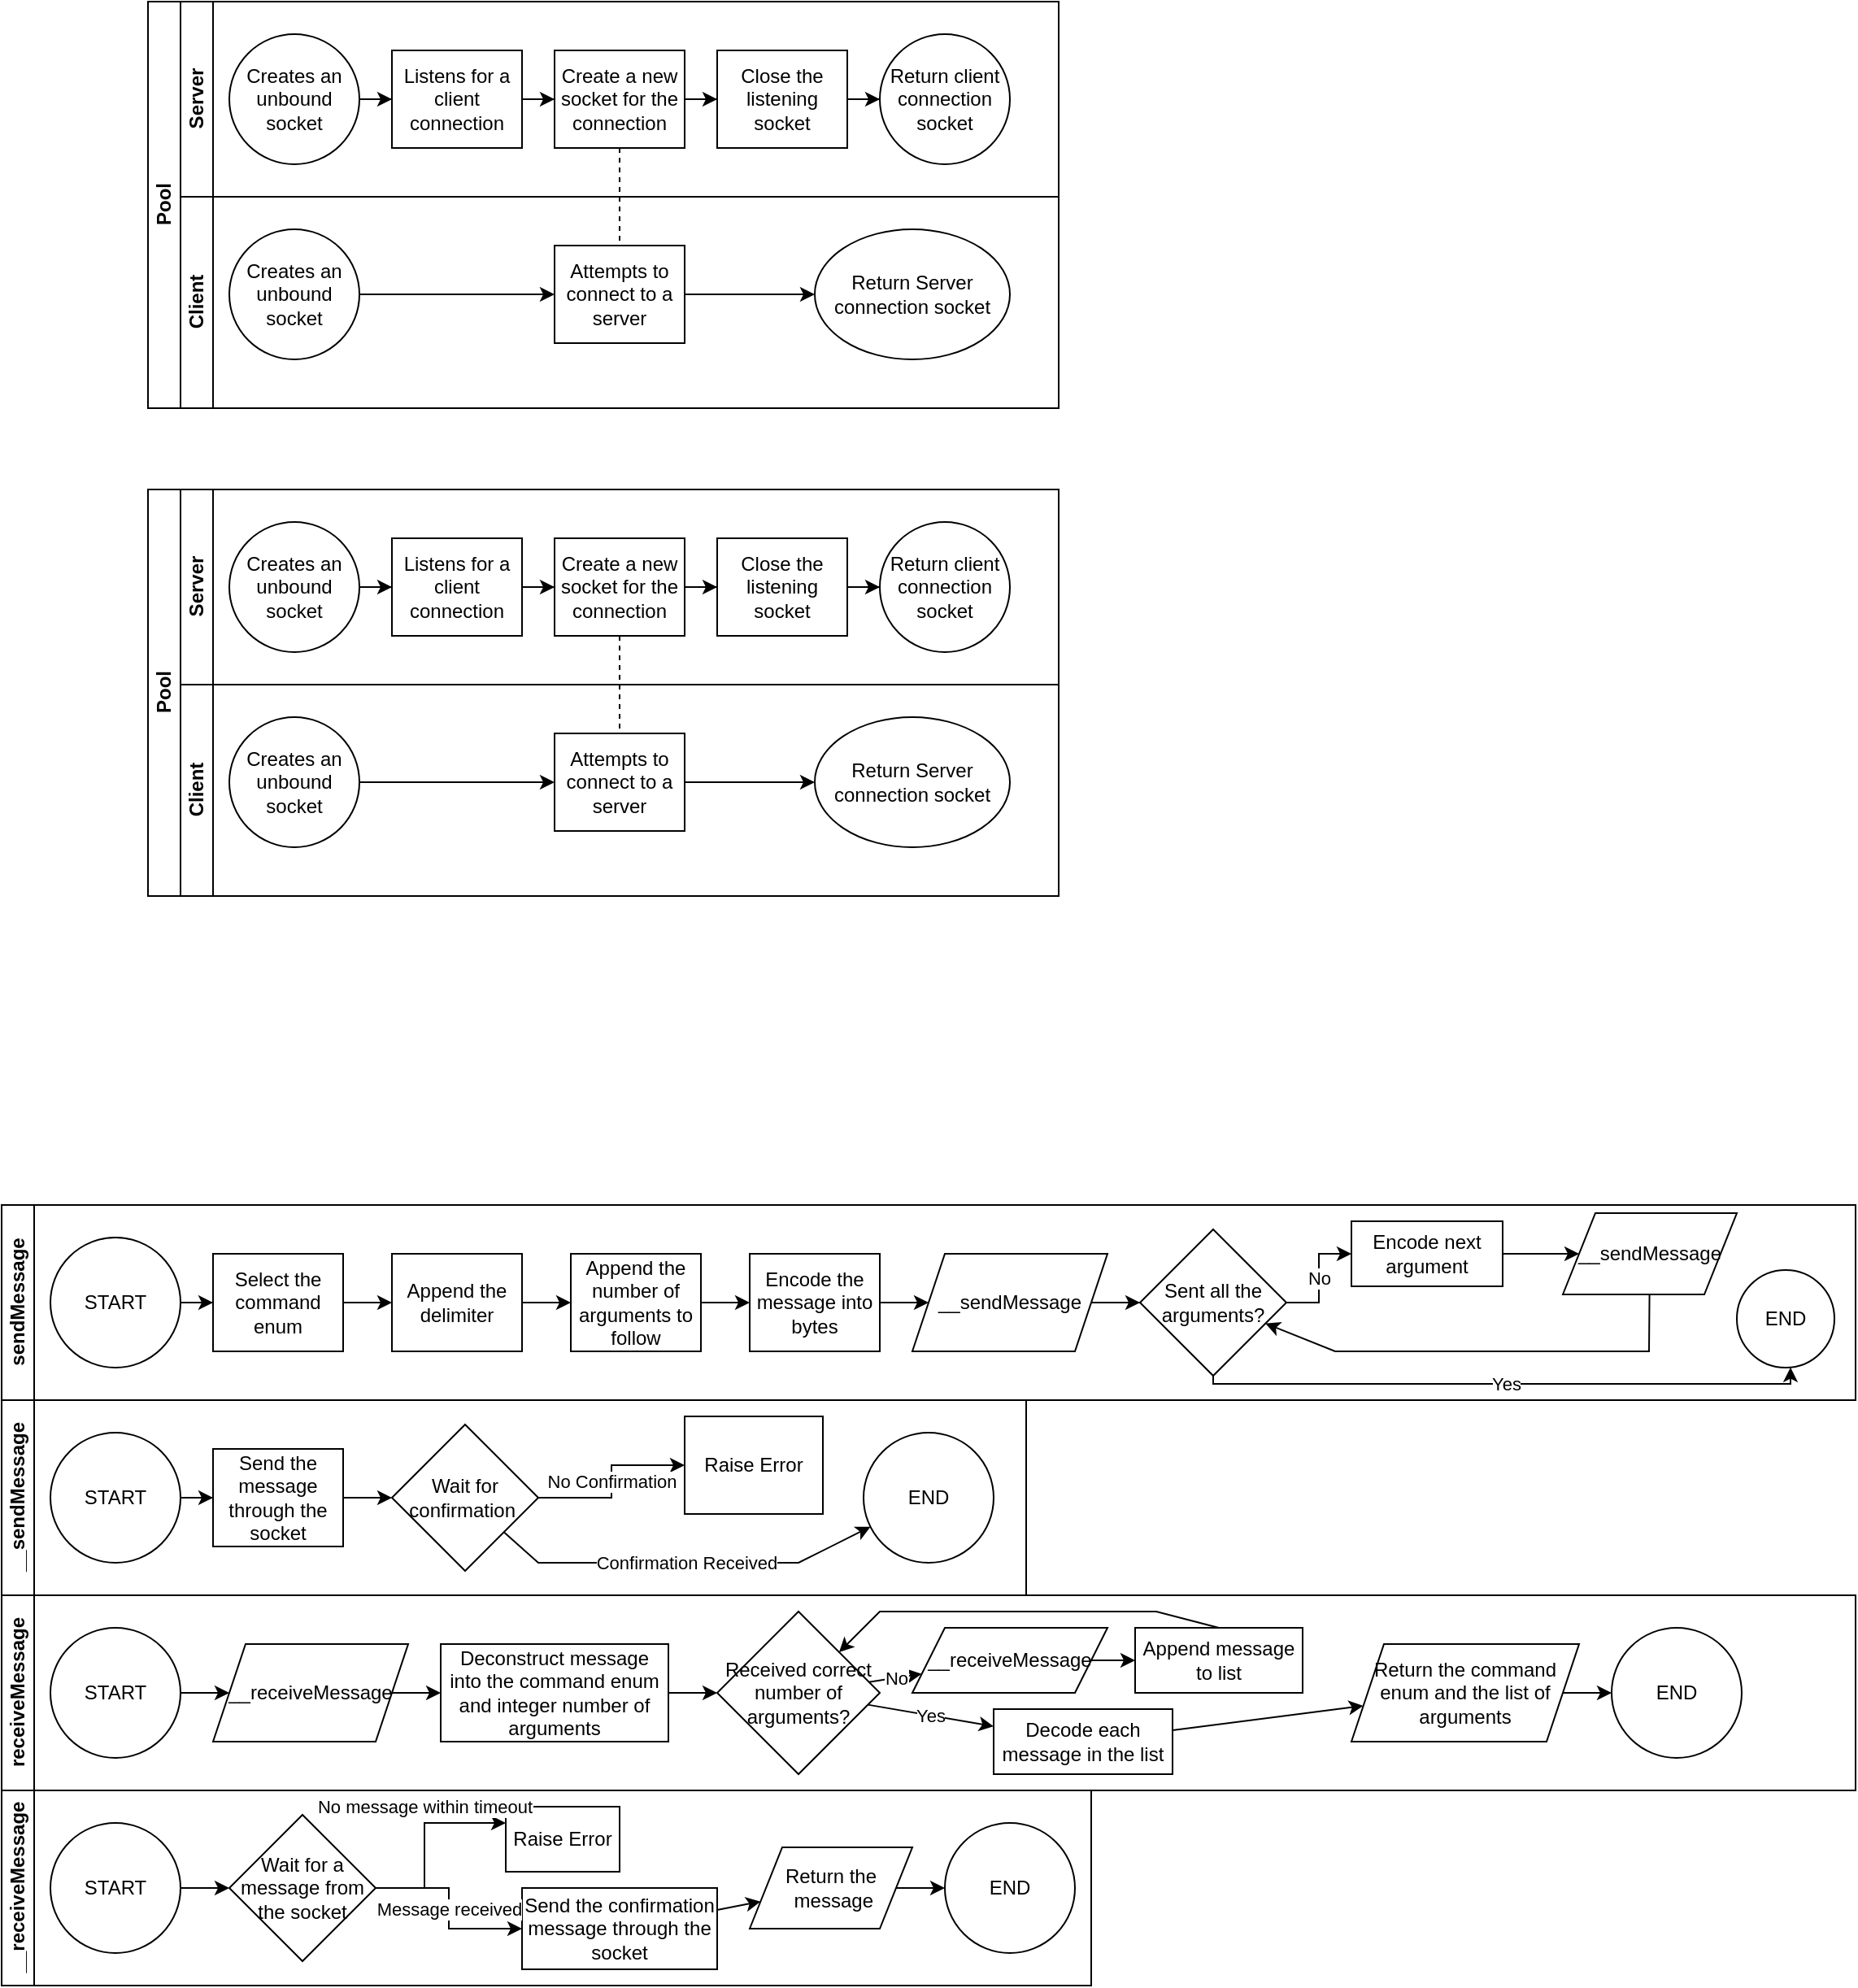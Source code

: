 <mxfile version="20.6.0" type="github">
  <diagram id="prtHgNgQTEPvFCAcTncT" name="Page-1">
    <mxGraphModel dx="1483" dy="881" grid="1" gridSize="10" guides="1" tooltips="1" connect="1" arrows="1" fold="1" page="1" pageScale="1" pageWidth="827" pageHeight="1169" math="0" shadow="0">
      <root>
        <mxCell id="0" />
        <mxCell id="1" parent="0" />
        <mxCell id="dNxyNK7c78bLwvsdeMH5-19" value="Pool" style="swimlane;html=1;childLayout=stackLayout;resizeParent=1;resizeParentMax=0;horizontal=0;startSize=20;horizontalStack=0;" parent="1" vertex="1">
          <mxGeometry x="100" y="90" width="560" height="250" as="geometry" />
        </mxCell>
        <mxCell id="dNxyNK7c78bLwvsdeMH5-27" value="" style="edgeStyle=orthogonalEdgeStyle;rounded=0;orthogonalLoop=1;jettySize=auto;html=1;dashed=1;endArrow=none;endFill=0;" parent="dNxyNK7c78bLwvsdeMH5-19" source="dNxyNK7c78bLwvsdeMH5-30" target="dNxyNK7c78bLwvsdeMH5-26" edge="1">
          <mxGeometry relative="1" as="geometry" />
        </mxCell>
        <mxCell id="dNxyNK7c78bLwvsdeMH5-20" value="Server" style="swimlane;html=1;startSize=20;horizontal=0;" parent="dNxyNK7c78bLwvsdeMH5-19" vertex="1">
          <mxGeometry x="20" width="540" height="120" as="geometry" />
        </mxCell>
        <mxCell id="P1tkEwXqQohBpj03M5yU-7" value="" style="edgeStyle=orthogonalEdgeStyle;rounded=0;orthogonalLoop=1;jettySize=auto;html=1;" parent="dNxyNK7c78bLwvsdeMH5-20" source="dNxyNK7c78bLwvsdeMH5-23" target="dNxyNK7c78bLwvsdeMH5-24" edge="1">
          <mxGeometry relative="1" as="geometry" />
        </mxCell>
        <mxCell id="dNxyNK7c78bLwvsdeMH5-23" value="Creates an unbound socket" style="ellipse;whiteSpace=wrap;html=1;" parent="dNxyNK7c78bLwvsdeMH5-20" vertex="1">
          <mxGeometry x="30" y="20" width="80" height="80" as="geometry" />
        </mxCell>
        <mxCell id="P1tkEwXqQohBpj03M5yU-3" value="" style="edgeStyle=orthogonalEdgeStyle;rounded=0;orthogonalLoop=1;jettySize=auto;html=1;" parent="dNxyNK7c78bLwvsdeMH5-20" source="dNxyNK7c78bLwvsdeMH5-24" target="dNxyNK7c78bLwvsdeMH5-30" edge="1">
          <mxGeometry relative="1" as="geometry" />
        </mxCell>
        <mxCell id="dNxyNK7c78bLwvsdeMH5-24" value="Listens for a client connection" style="rounded=0;whiteSpace=wrap;html=1;fontFamily=Helvetica;fontSize=12;fontColor=#000000;align=center;" parent="dNxyNK7c78bLwvsdeMH5-20" vertex="1">
          <mxGeometry x="130" y="30" width="80" height="60" as="geometry" />
        </mxCell>
        <mxCell id="P1tkEwXqQohBpj03M5yU-10" value="" style="edgeStyle=orthogonalEdgeStyle;rounded=0;orthogonalLoop=1;jettySize=auto;html=1;" parent="dNxyNK7c78bLwvsdeMH5-20" source="dNxyNK7c78bLwvsdeMH5-30" target="P1tkEwXqQohBpj03M5yU-9" edge="1">
          <mxGeometry relative="1" as="geometry" />
        </mxCell>
        <mxCell id="dNxyNK7c78bLwvsdeMH5-30" value="Create a new socket for the connection" style="rounded=0;whiteSpace=wrap;html=1;fontFamily=Helvetica;fontSize=12;fontColor=#000000;align=center;" parent="dNxyNK7c78bLwvsdeMH5-20" vertex="1">
          <mxGeometry x="230" y="30" width="80" height="60" as="geometry" />
        </mxCell>
        <mxCell id="dNxyNK7c78bLwvsdeMH5-32" value="Return client connection socket" style="ellipse;whiteSpace=wrap;html=1;" parent="dNxyNK7c78bLwvsdeMH5-20" vertex="1">
          <mxGeometry x="430" y="20" width="80" height="80" as="geometry" />
        </mxCell>
        <mxCell id="P1tkEwXqQohBpj03M5yU-11" value="" style="edgeStyle=orthogonalEdgeStyle;rounded=0;orthogonalLoop=1;jettySize=auto;html=1;" parent="dNxyNK7c78bLwvsdeMH5-20" source="P1tkEwXqQohBpj03M5yU-9" target="dNxyNK7c78bLwvsdeMH5-32" edge="1">
          <mxGeometry relative="1" as="geometry" />
        </mxCell>
        <mxCell id="P1tkEwXqQohBpj03M5yU-9" value="Close the listening socket" style="rounded=0;whiteSpace=wrap;html=1;fontFamily=Helvetica;fontSize=12;fontColor=#000000;align=center;" parent="dNxyNK7c78bLwvsdeMH5-20" vertex="1">
          <mxGeometry x="330" y="30" width="80" height="60" as="geometry" />
        </mxCell>
        <mxCell id="dNxyNK7c78bLwvsdeMH5-21" value="Client" style="swimlane;html=1;startSize=20;horizontal=0;" parent="dNxyNK7c78bLwvsdeMH5-19" vertex="1">
          <mxGeometry x="20" y="120" width="540" height="130" as="geometry" />
        </mxCell>
        <mxCell id="P1tkEwXqQohBpj03M5yU-14" value="" style="edgeStyle=orthogonalEdgeStyle;rounded=0;orthogonalLoop=1;jettySize=auto;html=1;" parent="dNxyNK7c78bLwvsdeMH5-21" source="dNxyNK7c78bLwvsdeMH5-26" target="P1tkEwXqQohBpj03M5yU-13" edge="1">
          <mxGeometry relative="1" as="geometry" />
        </mxCell>
        <mxCell id="dNxyNK7c78bLwvsdeMH5-26" value="Attempts to connect to a server" style="rounded=0;whiteSpace=wrap;html=1;fontFamily=Helvetica;fontSize=12;fontColor=#000000;align=center;" parent="dNxyNK7c78bLwvsdeMH5-21" vertex="1">
          <mxGeometry x="230" y="30" width="80" height="60" as="geometry" />
        </mxCell>
        <mxCell id="P1tkEwXqQohBpj03M5yU-8" value="" style="edgeStyle=orthogonalEdgeStyle;rounded=0;orthogonalLoop=1;jettySize=auto;html=1;" parent="dNxyNK7c78bLwvsdeMH5-21" source="P1tkEwXqQohBpj03M5yU-5" target="dNxyNK7c78bLwvsdeMH5-26" edge="1">
          <mxGeometry relative="1" as="geometry" />
        </mxCell>
        <mxCell id="P1tkEwXqQohBpj03M5yU-5" value="Creates an unbound socket" style="ellipse;whiteSpace=wrap;html=1;" parent="dNxyNK7c78bLwvsdeMH5-21" vertex="1">
          <mxGeometry x="30" y="20" width="80" height="80" as="geometry" />
        </mxCell>
        <mxCell id="P1tkEwXqQohBpj03M5yU-13" value="Return Server connection socket" style="ellipse;whiteSpace=wrap;html=1;" parent="dNxyNK7c78bLwvsdeMH5-21" vertex="1">
          <mxGeometry x="390" y="20" width="120" height="80" as="geometry" />
        </mxCell>
        <mxCell id="1jByo0EilKz6nTjALS8V-70" value="sendMessage" style="swimlane;html=1;startSize=20;horizontal=0;" parent="1" vertex="1">
          <mxGeometry x="10" y="830" width="1140" height="120" as="geometry" />
        </mxCell>
        <mxCell id="1jByo0EilKz6nTjALS8V-71" value="" style="edgeStyle=orthogonalEdgeStyle;rounded=0;orthogonalLoop=1;jettySize=auto;html=1;" parent="1jByo0EilKz6nTjALS8V-70" source="1jByo0EilKz6nTjALS8V-72" target="1jByo0EilKz6nTjALS8V-73" edge="1">
          <mxGeometry relative="1" as="geometry" />
        </mxCell>
        <mxCell id="1jByo0EilKz6nTjALS8V-72" value="START" style="ellipse;whiteSpace=wrap;html=1;" parent="1jByo0EilKz6nTjALS8V-70" vertex="1">
          <mxGeometry x="30" y="20" width="80" height="80" as="geometry" />
        </mxCell>
        <mxCell id="1jByo0EilKz6nTjALS8V-73" value="Select the command enum" style="rounded=0;whiteSpace=wrap;html=1;fontFamily=Helvetica;fontSize=12;fontColor=#000000;align=center;" parent="1jByo0EilKz6nTjALS8V-70" vertex="1">
          <mxGeometry x="130" y="30" width="80" height="60" as="geometry" />
        </mxCell>
        <mxCell id="1jByo0EilKz6nTjALS8V-74" value="" style="edgeStyle=orthogonalEdgeStyle;rounded=0;orthogonalLoop=1;jettySize=auto;html=1;" parent="1jByo0EilKz6nTjALS8V-70" source="1jByo0EilKz6nTjALS8V-75" target="1jByo0EilKz6nTjALS8V-78" edge="1">
          <mxGeometry relative="1" as="geometry" />
        </mxCell>
        <mxCell id="1jByo0EilKz6nTjALS8V-75" value="Append the delimiter" style="rounded=0;whiteSpace=wrap;html=1;fontFamily=Helvetica;fontSize=12;fontColor=#000000;align=center;" parent="1jByo0EilKz6nTjALS8V-70" vertex="1">
          <mxGeometry x="240" y="30" width="80" height="60" as="geometry" />
        </mxCell>
        <mxCell id="1jByo0EilKz6nTjALS8V-76" value="" style="edgeStyle=orthogonalEdgeStyle;rounded=0;orthogonalLoop=1;jettySize=auto;html=1;" parent="1jByo0EilKz6nTjALS8V-70" source="1jByo0EilKz6nTjALS8V-73" target="1jByo0EilKz6nTjALS8V-75" edge="1">
          <mxGeometry relative="1" as="geometry" />
        </mxCell>
        <mxCell id="1jByo0EilKz6nTjALS8V-77" value="" style="edgeStyle=orthogonalEdgeStyle;rounded=0;orthogonalLoop=1;jettySize=auto;html=1;" parent="1jByo0EilKz6nTjALS8V-70" source="1jByo0EilKz6nTjALS8V-78" target="1jByo0EilKz6nTjALS8V-80" edge="1">
          <mxGeometry relative="1" as="geometry" />
        </mxCell>
        <mxCell id="1jByo0EilKz6nTjALS8V-78" value="Append the number of arguments to follow" style="rounded=0;whiteSpace=wrap;html=1;fontFamily=Helvetica;fontSize=12;fontColor=#000000;align=center;" parent="1jByo0EilKz6nTjALS8V-70" vertex="1">
          <mxGeometry x="350" y="30" width="80" height="60" as="geometry" />
        </mxCell>
        <mxCell id="1jByo0EilKz6nTjALS8V-80" value="Encode the message into bytes" style="rounded=0;whiteSpace=wrap;html=1;fontFamily=Helvetica;fontSize=12;fontColor=#000000;align=center;" parent="1jByo0EilKz6nTjALS8V-70" vertex="1">
          <mxGeometry x="460" y="30" width="80" height="60" as="geometry" />
        </mxCell>
        <mxCell id="1jByo0EilKz6nTjALS8V-84" value="" style="edgeStyle=orthogonalEdgeStyle;rounded=0;orthogonalLoop=1;jettySize=auto;html=1;" parent="1jByo0EilKz6nTjALS8V-70" source="1jByo0EilKz6nTjALS8V-80" target="1jByo0EilKz6nTjALS8V-85" edge="1">
          <mxGeometry relative="1" as="geometry">
            <mxPoint x="570" y="60.0" as="targetPoint" />
          </mxGeometry>
        </mxCell>
        <mxCell id="1jByo0EilKz6nTjALS8V-85" value="__sendMessage" style="shape=parallelogram;perimeter=parallelogramPerimeter;whiteSpace=wrap;html=1;fixedSize=1;" parent="1jByo0EilKz6nTjALS8V-70" vertex="1">
          <mxGeometry x="560" y="30" width="120" height="60" as="geometry" />
        </mxCell>
        <mxCell id="1jByo0EilKz6nTjALS8V-86" value="Sent all the arguments?" style="rhombus;whiteSpace=wrap;html=1;" parent="1jByo0EilKz6nTjALS8V-70" vertex="1">
          <mxGeometry x="700" y="15" width="90" height="90" as="geometry" />
        </mxCell>
        <mxCell id="1jByo0EilKz6nTjALS8V-87" value="" style="edgeStyle=orthogonalEdgeStyle;rounded=0;orthogonalLoop=1;jettySize=auto;html=1;" parent="1jByo0EilKz6nTjALS8V-70" source="1jByo0EilKz6nTjALS8V-85" target="1jByo0EilKz6nTjALS8V-86" edge="1">
          <mxGeometry relative="1" as="geometry" />
        </mxCell>
        <mxCell id="1jByo0EilKz6nTjALS8V-88" value="Encode next argument" style="whiteSpace=wrap;html=1;" parent="1jByo0EilKz6nTjALS8V-70" vertex="1">
          <mxGeometry x="830" y="10" width="93" height="40" as="geometry" />
        </mxCell>
        <mxCell id="1jByo0EilKz6nTjALS8V-89" value="No" style="edgeStyle=orthogonalEdgeStyle;rounded=0;orthogonalLoop=1;jettySize=auto;html=1;" parent="1jByo0EilKz6nTjALS8V-70" source="1jByo0EilKz6nTjALS8V-86" target="1jByo0EilKz6nTjALS8V-88" edge="1">
          <mxGeometry relative="1" as="geometry" />
        </mxCell>
        <mxCell id="1jByo0EilKz6nTjALS8V-90" value="__sendMessage" style="shape=parallelogram;perimeter=parallelogramPerimeter;whiteSpace=wrap;html=1;fixedSize=1;" parent="1jByo0EilKz6nTjALS8V-70" vertex="1">
          <mxGeometry x="960" y="5" width="107" height="50" as="geometry" />
        </mxCell>
        <mxCell id="1jByo0EilKz6nTjALS8V-91" value="" style="edgeStyle=orthogonalEdgeStyle;rounded=0;orthogonalLoop=1;jettySize=auto;html=1;" parent="1jByo0EilKz6nTjALS8V-70" source="1jByo0EilKz6nTjALS8V-88" target="1jByo0EilKz6nTjALS8V-90" edge="1">
          <mxGeometry relative="1" as="geometry">
            <mxPoint x="940" y="90" as="sourcePoint" />
            <mxPoint x="710.0" y="70.0" as="targetPoint" />
          </mxGeometry>
        </mxCell>
        <mxCell id="1jByo0EilKz6nTjALS8V-92" value="END" style="ellipse;whiteSpace=wrap;html=1;" parent="1jByo0EilKz6nTjALS8V-70" vertex="1">
          <mxGeometry x="1067" y="40" width="60" height="60" as="geometry" />
        </mxCell>
        <mxCell id="1jByo0EilKz6nTjALS8V-93" value="Yes" style="edgeStyle=orthogonalEdgeStyle;rounded=0;orthogonalLoop=1;jettySize=auto;html=1;" parent="1jByo0EilKz6nTjALS8V-70" source="1jByo0EilKz6nTjALS8V-86" target="1jByo0EilKz6nTjALS8V-92" edge="1">
          <mxGeometry relative="1" as="geometry">
            <Array as="points">
              <mxPoint x="745" y="110" />
              <mxPoint x="1100" y="110" />
            </Array>
          </mxGeometry>
        </mxCell>
        <mxCell id="1jByo0EilKz6nTjALS8V-94" value="" style="endArrow=classic;html=1;rounded=0;" parent="1jByo0EilKz6nTjALS8V-70" source="1jByo0EilKz6nTjALS8V-90" target="1jByo0EilKz6nTjALS8V-86" edge="1">
          <mxGeometry width="50" height="50" relative="1" as="geometry">
            <mxPoint x="820" y="50" as="sourcePoint" />
            <mxPoint x="870" as="targetPoint" />
            <Array as="points">
              <mxPoint x="1013" y="90" />
              <mxPoint x="820" y="90" />
            </Array>
          </mxGeometry>
        </mxCell>
        <mxCell id="1jByo0EilKz6nTjALS8V-95" value="__sendMessage" style="swimlane;html=1;startSize=20;horizontal=0;" parent="1" vertex="1">
          <mxGeometry x="10" y="950" width="630" height="120" as="geometry" />
        </mxCell>
        <mxCell id="1jByo0EilKz6nTjALS8V-96" value="" style="edgeStyle=orthogonalEdgeStyle;rounded=0;orthogonalLoop=1;jettySize=auto;html=1;" parent="1jByo0EilKz6nTjALS8V-95" source="1jByo0EilKz6nTjALS8V-97" target="1jByo0EilKz6nTjALS8V-98" edge="1">
          <mxGeometry relative="1" as="geometry" />
        </mxCell>
        <mxCell id="1jByo0EilKz6nTjALS8V-97" value="START" style="ellipse;whiteSpace=wrap;html=1;" parent="1jByo0EilKz6nTjALS8V-95" vertex="1">
          <mxGeometry x="30" y="20" width="80" height="80" as="geometry" />
        </mxCell>
        <mxCell id="1jByo0EilKz6nTjALS8V-98" value="Send the message through the socket" style="rounded=0;whiteSpace=wrap;html=1;fontFamily=Helvetica;fontSize=12;fontColor=#000000;align=center;" parent="1jByo0EilKz6nTjALS8V-95" vertex="1">
          <mxGeometry x="130" y="30" width="80" height="60" as="geometry" />
        </mxCell>
        <mxCell id="1jByo0EilKz6nTjALS8V-101" value="" style="edgeStyle=orthogonalEdgeStyle;rounded=0;orthogonalLoop=1;jettySize=auto;html=1;" parent="1jByo0EilKz6nTjALS8V-95" source="1jByo0EilKz6nTjALS8V-98" edge="1">
          <mxGeometry relative="1" as="geometry">
            <mxPoint x="240" y="60.0" as="targetPoint" />
          </mxGeometry>
        </mxCell>
        <mxCell id="1jByo0EilKz6nTjALS8V-116" value="Wait for confirmation&amp;nbsp;" style="rhombus;whiteSpace=wrap;html=1;" parent="1jByo0EilKz6nTjALS8V-95" vertex="1">
          <mxGeometry x="240" y="15" width="90" height="90" as="geometry" />
        </mxCell>
        <mxCell id="1jByo0EilKz6nTjALS8V-117" value="Raise Error" style="whiteSpace=wrap;html=1;" parent="1jByo0EilKz6nTjALS8V-95" vertex="1">
          <mxGeometry x="420" y="10" width="85" height="60" as="geometry" />
        </mxCell>
        <mxCell id="1jByo0EilKz6nTjALS8V-118" value="No Confirmation" style="edgeStyle=orthogonalEdgeStyle;rounded=0;orthogonalLoop=1;jettySize=auto;html=1;" parent="1jByo0EilKz6nTjALS8V-95" source="1jByo0EilKz6nTjALS8V-116" target="1jByo0EilKz6nTjALS8V-117" edge="1">
          <mxGeometry relative="1" as="geometry" />
        </mxCell>
        <mxCell id="1jByo0EilKz6nTjALS8V-120" value="END" style="ellipse;whiteSpace=wrap;html=1;" parent="1jByo0EilKz6nTjALS8V-95" vertex="1">
          <mxGeometry x="530" y="20" width="80" height="80" as="geometry" />
        </mxCell>
        <mxCell id="1jByo0EilKz6nTjALS8V-121" value="Confirmation Received" style="endArrow=classic;html=1;rounded=0;" parent="1jByo0EilKz6nTjALS8V-95" source="1jByo0EilKz6nTjALS8V-116" target="1jByo0EilKz6nTjALS8V-120" edge="1">
          <mxGeometry width="50" height="50" relative="1" as="geometry">
            <mxPoint x="390" y="120" as="sourcePoint" />
            <mxPoint x="440" y="70" as="targetPoint" />
            <Array as="points">
              <mxPoint x="330" y="100" />
              <mxPoint x="490" y="100" />
            </Array>
          </mxGeometry>
        </mxCell>
        <mxCell id="batxFbvYJWx2iKTPdNKd-1" value="receiveMessage" style="swimlane;html=1;startSize=20;horizontal=0;" vertex="1" parent="1">
          <mxGeometry x="10" y="1070" width="1140" height="120" as="geometry" />
        </mxCell>
        <mxCell id="batxFbvYJWx2iKTPdNKd-3" value="START" style="ellipse;whiteSpace=wrap;html=1;" vertex="1" parent="batxFbvYJWx2iKTPdNKd-1">
          <mxGeometry x="30" y="20" width="80" height="80" as="geometry" />
        </mxCell>
        <mxCell id="batxFbvYJWx2iKTPdNKd-12" value="__receiveMessage" style="shape=parallelogram;perimeter=parallelogramPerimeter;whiteSpace=wrap;html=1;fixedSize=1;" vertex="1" parent="batxFbvYJWx2iKTPdNKd-1">
          <mxGeometry x="130" y="30" width="120" height="60" as="geometry" />
        </mxCell>
        <mxCell id="batxFbvYJWx2iKTPdNKd-38" value="" style="endArrow=classic;html=1;rounded=0;" edge="1" parent="batxFbvYJWx2iKTPdNKd-1" source="batxFbvYJWx2iKTPdNKd-3" target="batxFbvYJWx2iKTPdNKd-12">
          <mxGeometry width="50" height="50" relative="1" as="geometry">
            <mxPoint x="390" y="70" as="sourcePoint" />
            <mxPoint x="440" y="20" as="targetPoint" />
          </mxGeometry>
        </mxCell>
        <mxCell id="batxFbvYJWx2iKTPdNKd-39" value="Deconstruct message into the command enum and integer number of arguments" style="whiteSpace=wrap;html=1;" vertex="1" parent="batxFbvYJWx2iKTPdNKd-1">
          <mxGeometry x="270" y="30" width="140" height="60" as="geometry" />
        </mxCell>
        <mxCell id="batxFbvYJWx2iKTPdNKd-40" value="Received correct number of arguments?" style="rhombus;whiteSpace=wrap;html=1;" vertex="1" parent="batxFbvYJWx2iKTPdNKd-1">
          <mxGeometry x="440" y="10" width="100" height="100" as="geometry" />
        </mxCell>
        <mxCell id="batxFbvYJWx2iKTPdNKd-41" value="__receiveMessage" style="shape=parallelogram;perimeter=parallelogramPerimeter;whiteSpace=wrap;html=1;fixedSize=1;" vertex="1" parent="batxFbvYJWx2iKTPdNKd-1">
          <mxGeometry x="560" y="20" width="120" height="40" as="geometry" />
        </mxCell>
        <mxCell id="batxFbvYJWx2iKTPdNKd-42" value="Append message to list" style="rounded=0;whiteSpace=wrap;html=1;" vertex="1" parent="batxFbvYJWx2iKTPdNKd-1">
          <mxGeometry x="697" y="20" width="103" height="40" as="geometry" />
        </mxCell>
        <mxCell id="batxFbvYJWx2iKTPdNKd-43" value="Decode each message in the list" style="rounded=0;whiteSpace=wrap;html=1;" vertex="1" parent="batxFbvYJWx2iKTPdNKd-1">
          <mxGeometry x="610" y="70" width="110" height="40" as="geometry" />
        </mxCell>
        <mxCell id="batxFbvYJWx2iKTPdNKd-44" value="END" style="ellipse;whiteSpace=wrap;html=1;" vertex="1" parent="batxFbvYJWx2iKTPdNKd-1">
          <mxGeometry x="990" y="20" width="80" height="80" as="geometry" />
        </mxCell>
        <mxCell id="batxFbvYJWx2iKTPdNKd-45" value="Return the command enum and the list of arguments" style="shape=parallelogram;perimeter=parallelogramPerimeter;whiteSpace=wrap;html=1;fixedSize=1;" vertex="1" parent="batxFbvYJWx2iKTPdNKd-1">
          <mxGeometry x="830" y="30" width="140" height="60" as="geometry" />
        </mxCell>
        <mxCell id="batxFbvYJWx2iKTPdNKd-46" value="" style="endArrow=classic;html=1;rounded=0;" edge="1" parent="batxFbvYJWx2iKTPdNKd-1" source="batxFbvYJWx2iKTPdNKd-12" target="batxFbvYJWx2iKTPdNKd-39">
          <mxGeometry width="50" height="50" relative="1" as="geometry">
            <mxPoint x="120" y="70.0" as="sourcePoint" />
            <mxPoint x="150" y="70.0" as="targetPoint" />
          </mxGeometry>
        </mxCell>
        <mxCell id="batxFbvYJWx2iKTPdNKd-47" value="" style="endArrow=classic;html=1;rounded=0;" edge="1" parent="batxFbvYJWx2iKTPdNKd-1" source="batxFbvYJWx2iKTPdNKd-39" target="batxFbvYJWx2iKTPdNKd-40">
          <mxGeometry width="50" height="50" relative="1" as="geometry">
            <mxPoint x="130" y="80.0" as="sourcePoint" />
            <mxPoint x="160" y="80.0" as="targetPoint" />
          </mxGeometry>
        </mxCell>
        <mxCell id="batxFbvYJWx2iKTPdNKd-48" value="No" style="endArrow=classic;html=1;rounded=0;" edge="1" parent="batxFbvYJWx2iKTPdNKd-1" source="batxFbvYJWx2iKTPdNKd-40" target="batxFbvYJWx2iKTPdNKd-41">
          <mxGeometry width="50" height="50" relative="1" as="geometry">
            <mxPoint x="140" y="90.0" as="sourcePoint" />
            <mxPoint x="170" y="90.0" as="targetPoint" />
          </mxGeometry>
        </mxCell>
        <mxCell id="batxFbvYJWx2iKTPdNKd-49" value="Yes" style="endArrow=classic;html=1;rounded=0;" edge="1" parent="batxFbvYJWx2iKTPdNKd-1" source="batxFbvYJWx2iKTPdNKd-40" target="batxFbvYJWx2iKTPdNKd-43">
          <mxGeometry width="50" height="50" relative="1" as="geometry">
            <mxPoint x="150" y="100.0" as="sourcePoint" />
            <mxPoint x="180" y="100.0" as="targetPoint" />
          </mxGeometry>
        </mxCell>
        <mxCell id="batxFbvYJWx2iKTPdNKd-50" value="" style="endArrow=classic;html=1;rounded=0;" edge="1" parent="batxFbvYJWx2iKTPdNKd-1" source="batxFbvYJWx2iKTPdNKd-41" target="batxFbvYJWx2iKTPdNKd-42">
          <mxGeometry width="50" height="50" relative="1" as="geometry">
            <mxPoint x="160" y="110.0" as="sourcePoint" />
            <mxPoint x="190" y="110.0" as="targetPoint" />
          </mxGeometry>
        </mxCell>
        <mxCell id="batxFbvYJWx2iKTPdNKd-51" value="" style="endArrow=classic;html=1;rounded=0;exitX=0.5;exitY=0;exitDx=0;exitDy=0;" edge="1" parent="batxFbvYJWx2iKTPdNKd-1" source="batxFbvYJWx2iKTPdNKd-42" target="batxFbvYJWx2iKTPdNKd-40">
          <mxGeometry width="50" height="50" relative="1" as="geometry">
            <mxPoint x="170" y="120.0" as="sourcePoint" />
            <mxPoint x="200" y="120.0" as="targetPoint" />
            <Array as="points">
              <mxPoint x="710" y="10" />
              <mxPoint x="540" y="10" />
            </Array>
          </mxGeometry>
        </mxCell>
        <mxCell id="batxFbvYJWx2iKTPdNKd-52" value="" style="endArrow=classic;html=1;rounded=0;" edge="1" parent="batxFbvYJWx2iKTPdNKd-1" source="batxFbvYJWx2iKTPdNKd-43" target="batxFbvYJWx2iKTPdNKd-45">
          <mxGeometry width="50" height="50" relative="1" as="geometry">
            <mxPoint x="680" y="50.0" as="sourcePoint" />
            <mxPoint x="707.0" y="50.0" as="targetPoint" />
          </mxGeometry>
        </mxCell>
        <mxCell id="batxFbvYJWx2iKTPdNKd-53" value="" style="endArrow=classic;html=1;rounded=0;" edge="1" parent="batxFbvYJWx2iKTPdNKd-1" source="batxFbvYJWx2iKTPdNKd-45" target="batxFbvYJWx2iKTPdNKd-44">
          <mxGeometry width="50" height="50" relative="1" as="geometry">
            <mxPoint x="690" y="60.0" as="sourcePoint" />
            <mxPoint x="717.0" y="60.0" as="targetPoint" />
          </mxGeometry>
        </mxCell>
        <mxCell id="batxFbvYJWx2iKTPdNKd-22" value="__receiveMessage" style="swimlane;html=1;startSize=20;horizontal=0;" vertex="1" parent="1">
          <mxGeometry x="10" y="1190" width="670" height="120" as="geometry" />
        </mxCell>
        <mxCell id="batxFbvYJWx2iKTPdNKd-32" value="" style="edgeStyle=orthogonalEdgeStyle;rounded=0;orthogonalLoop=1;jettySize=auto;html=1;" edge="1" parent="batxFbvYJWx2iKTPdNKd-22" source="batxFbvYJWx2iKTPdNKd-24" target="batxFbvYJWx2iKTPdNKd-27">
          <mxGeometry relative="1" as="geometry" />
        </mxCell>
        <mxCell id="batxFbvYJWx2iKTPdNKd-24" value="START" style="ellipse;whiteSpace=wrap;html=1;" vertex="1" parent="batxFbvYJWx2iKTPdNKd-22">
          <mxGeometry x="30" y="20" width="80" height="80" as="geometry" />
        </mxCell>
        <mxCell id="batxFbvYJWx2iKTPdNKd-27" value="Wait for a message from the socket" style="rhombus;whiteSpace=wrap;html=1;" vertex="1" parent="batxFbvYJWx2iKTPdNKd-22">
          <mxGeometry x="140" y="15" width="90" height="90" as="geometry" />
        </mxCell>
        <mxCell id="batxFbvYJWx2iKTPdNKd-28" value="Raise Error" style="whiteSpace=wrap;html=1;" vertex="1" parent="batxFbvYJWx2iKTPdNKd-22">
          <mxGeometry x="310" y="10" width="70" height="40" as="geometry" />
        </mxCell>
        <mxCell id="batxFbvYJWx2iKTPdNKd-29" value="No message within timeout" style="edgeStyle=orthogonalEdgeStyle;rounded=0;orthogonalLoop=1;jettySize=auto;html=1;" edge="1" parent="batxFbvYJWx2iKTPdNKd-22" source="batxFbvYJWx2iKTPdNKd-27" target="batxFbvYJWx2iKTPdNKd-28">
          <mxGeometry x="0.167" y="10" relative="1" as="geometry">
            <Array as="points">
              <mxPoint x="260" y="60" />
              <mxPoint x="260" y="20" />
            </Array>
            <mxPoint as="offset" />
          </mxGeometry>
        </mxCell>
        <mxCell id="batxFbvYJWx2iKTPdNKd-30" value="END" style="ellipse;whiteSpace=wrap;html=1;" vertex="1" parent="batxFbvYJWx2iKTPdNKd-22">
          <mxGeometry x="580" y="20" width="80" height="80" as="geometry" />
        </mxCell>
        <mxCell id="batxFbvYJWx2iKTPdNKd-33" value="Send the confirmation message through the socket" style="rounded=0;whiteSpace=wrap;html=1;fontFamily=Helvetica;fontSize=12;fontColor=#000000;align=center;" vertex="1" parent="batxFbvYJWx2iKTPdNKd-22">
          <mxGeometry x="320" y="60" width="120" height="50" as="geometry" />
        </mxCell>
        <mxCell id="batxFbvYJWx2iKTPdNKd-34" value="Message received" style="edgeStyle=orthogonalEdgeStyle;rounded=0;orthogonalLoop=1;jettySize=auto;html=1;" edge="1" parent="batxFbvYJWx2iKTPdNKd-22" source="batxFbvYJWx2iKTPdNKd-27" target="batxFbvYJWx2iKTPdNKd-33">
          <mxGeometry relative="1" as="geometry">
            <mxPoint x="120" y="-70" as="sourcePoint" />
            <mxPoint x="140" y="-70" as="targetPoint" />
          </mxGeometry>
        </mxCell>
        <mxCell id="batxFbvYJWx2iKTPdNKd-35" value="Return the&lt;br&gt;&amp;nbsp;message" style="shape=parallelogram;perimeter=parallelogramPerimeter;whiteSpace=wrap;html=1;fixedSize=1;" vertex="1" parent="batxFbvYJWx2iKTPdNKd-22">
          <mxGeometry x="460" y="35" width="100" height="50" as="geometry" />
        </mxCell>
        <mxCell id="batxFbvYJWx2iKTPdNKd-36" value="" style="endArrow=classic;html=1;rounded=0;" edge="1" parent="batxFbvYJWx2iKTPdNKd-22" source="batxFbvYJWx2iKTPdNKd-33" target="batxFbvYJWx2iKTPdNKd-35">
          <mxGeometry width="50" height="50" relative="1" as="geometry">
            <mxPoint x="390" y="-10" as="sourcePoint" />
            <mxPoint x="440" y="-60" as="targetPoint" />
          </mxGeometry>
        </mxCell>
        <mxCell id="batxFbvYJWx2iKTPdNKd-37" value="" style="endArrow=classic;html=1;rounded=0;" edge="1" parent="batxFbvYJWx2iKTPdNKd-22" source="batxFbvYJWx2iKTPdNKd-35" target="batxFbvYJWx2iKTPdNKd-30">
          <mxGeometry width="50" height="50" relative="1" as="geometry">
            <mxPoint x="390" y="-10" as="sourcePoint" />
            <mxPoint x="440" y="-60" as="targetPoint" />
          </mxGeometry>
        </mxCell>
        <mxCell id="batxFbvYJWx2iKTPdNKd-116" value="Pool" style="swimlane;html=1;childLayout=stackLayout;resizeParent=1;resizeParentMax=0;horizontal=0;startSize=20;horizontalStack=0;" vertex="1" parent="1">
          <mxGeometry x="100" y="390" width="560" height="250" as="geometry" />
        </mxCell>
        <mxCell id="batxFbvYJWx2iKTPdNKd-117" value="" style="edgeStyle=orthogonalEdgeStyle;rounded=0;orthogonalLoop=1;jettySize=auto;html=1;dashed=1;endArrow=none;endFill=0;" edge="1" parent="batxFbvYJWx2iKTPdNKd-116" source="batxFbvYJWx2iKTPdNKd-124" target="batxFbvYJWx2iKTPdNKd-130">
          <mxGeometry relative="1" as="geometry" />
        </mxCell>
        <mxCell id="batxFbvYJWx2iKTPdNKd-118" value="Server" style="swimlane;html=1;startSize=20;horizontal=0;" vertex="1" parent="batxFbvYJWx2iKTPdNKd-116">
          <mxGeometry x="20" width="540" height="120" as="geometry" />
        </mxCell>
        <mxCell id="batxFbvYJWx2iKTPdNKd-119" value="" style="edgeStyle=orthogonalEdgeStyle;rounded=0;orthogonalLoop=1;jettySize=auto;html=1;" edge="1" parent="batxFbvYJWx2iKTPdNKd-118" source="batxFbvYJWx2iKTPdNKd-120" target="batxFbvYJWx2iKTPdNKd-122">
          <mxGeometry relative="1" as="geometry" />
        </mxCell>
        <mxCell id="batxFbvYJWx2iKTPdNKd-120" value="Creates an unbound socket" style="ellipse;whiteSpace=wrap;html=1;" vertex="1" parent="batxFbvYJWx2iKTPdNKd-118">
          <mxGeometry x="30" y="20" width="80" height="80" as="geometry" />
        </mxCell>
        <mxCell id="batxFbvYJWx2iKTPdNKd-121" value="" style="edgeStyle=orthogonalEdgeStyle;rounded=0;orthogonalLoop=1;jettySize=auto;html=1;" edge="1" parent="batxFbvYJWx2iKTPdNKd-118" source="batxFbvYJWx2iKTPdNKd-122" target="batxFbvYJWx2iKTPdNKd-124">
          <mxGeometry relative="1" as="geometry" />
        </mxCell>
        <mxCell id="batxFbvYJWx2iKTPdNKd-122" value="Listens for a client connection" style="rounded=0;whiteSpace=wrap;html=1;fontFamily=Helvetica;fontSize=12;fontColor=#000000;align=center;" vertex="1" parent="batxFbvYJWx2iKTPdNKd-118">
          <mxGeometry x="130" y="30" width="80" height="60" as="geometry" />
        </mxCell>
        <mxCell id="batxFbvYJWx2iKTPdNKd-123" value="" style="edgeStyle=orthogonalEdgeStyle;rounded=0;orthogonalLoop=1;jettySize=auto;html=1;" edge="1" parent="batxFbvYJWx2iKTPdNKd-118" source="batxFbvYJWx2iKTPdNKd-124" target="batxFbvYJWx2iKTPdNKd-127">
          <mxGeometry relative="1" as="geometry" />
        </mxCell>
        <mxCell id="batxFbvYJWx2iKTPdNKd-124" value="Create a new socket for the connection" style="rounded=0;whiteSpace=wrap;html=1;fontFamily=Helvetica;fontSize=12;fontColor=#000000;align=center;" vertex="1" parent="batxFbvYJWx2iKTPdNKd-118">
          <mxGeometry x="230" y="30" width="80" height="60" as="geometry" />
        </mxCell>
        <mxCell id="batxFbvYJWx2iKTPdNKd-125" value="Return client connection socket" style="ellipse;whiteSpace=wrap;html=1;" vertex="1" parent="batxFbvYJWx2iKTPdNKd-118">
          <mxGeometry x="430" y="20" width="80" height="80" as="geometry" />
        </mxCell>
        <mxCell id="batxFbvYJWx2iKTPdNKd-126" value="" style="edgeStyle=orthogonalEdgeStyle;rounded=0;orthogonalLoop=1;jettySize=auto;html=1;" edge="1" parent="batxFbvYJWx2iKTPdNKd-118" source="batxFbvYJWx2iKTPdNKd-127" target="batxFbvYJWx2iKTPdNKd-125">
          <mxGeometry relative="1" as="geometry" />
        </mxCell>
        <mxCell id="batxFbvYJWx2iKTPdNKd-127" value="Close the listening socket" style="rounded=0;whiteSpace=wrap;html=1;fontFamily=Helvetica;fontSize=12;fontColor=#000000;align=center;" vertex="1" parent="batxFbvYJWx2iKTPdNKd-118">
          <mxGeometry x="330" y="30" width="80" height="60" as="geometry" />
        </mxCell>
        <mxCell id="batxFbvYJWx2iKTPdNKd-128" value="Client" style="swimlane;html=1;startSize=20;horizontal=0;" vertex="1" parent="batxFbvYJWx2iKTPdNKd-116">
          <mxGeometry x="20" y="120" width="540" height="130" as="geometry" />
        </mxCell>
        <mxCell id="batxFbvYJWx2iKTPdNKd-129" value="" style="edgeStyle=orthogonalEdgeStyle;rounded=0;orthogonalLoop=1;jettySize=auto;html=1;" edge="1" parent="batxFbvYJWx2iKTPdNKd-128" source="batxFbvYJWx2iKTPdNKd-130" target="batxFbvYJWx2iKTPdNKd-133">
          <mxGeometry relative="1" as="geometry" />
        </mxCell>
        <mxCell id="batxFbvYJWx2iKTPdNKd-130" value="Attempts to connect to a server" style="rounded=0;whiteSpace=wrap;html=1;fontFamily=Helvetica;fontSize=12;fontColor=#000000;align=center;" vertex="1" parent="batxFbvYJWx2iKTPdNKd-128">
          <mxGeometry x="230" y="30" width="80" height="60" as="geometry" />
        </mxCell>
        <mxCell id="batxFbvYJWx2iKTPdNKd-131" value="" style="edgeStyle=orthogonalEdgeStyle;rounded=0;orthogonalLoop=1;jettySize=auto;html=1;" edge="1" parent="batxFbvYJWx2iKTPdNKd-128" source="batxFbvYJWx2iKTPdNKd-132" target="batxFbvYJWx2iKTPdNKd-130">
          <mxGeometry relative="1" as="geometry" />
        </mxCell>
        <mxCell id="batxFbvYJWx2iKTPdNKd-132" value="Creates an unbound socket" style="ellipse;whiteSpace=wrap;html=1;" vertex="1" parent="batxFbvYJWx2iKTPdNKd-128">
          <mxGeometry x="30" y="20" width="80" height="80" as="geometry" />
        </mxCell>
        <mxCell id="batxFbvYJWx2iKTPdNKd-133" value="Return Server connection socket" style="ellipse;whiteSpace=wrap;html=1;" vertex="1" parent="batxFbvYJWx2iKTPdNKd-128">
          <mxGeometry x="390" y="20" width="120" height="80" as="geometry" />
        </mxCell>
      </root>
    </mxGraphModel>
  </diagram>
</mxfile>
